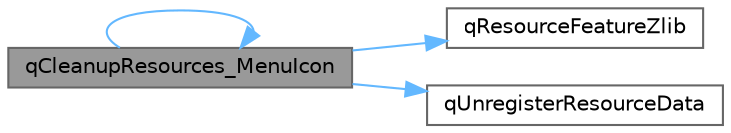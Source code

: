 digraph "qCleanupResources_MenuIcon"
{
 // LATEX_PDF_SIZE
  bgcolor="transparent";
  edge [fontname=Helvetica,fontsize=10,labelfontname=Helvetica,labelfontsize=10];
  node [fontname=Helvetica,fontsize=10,shape=box,height=0.2,width=0.4];
  rankdir="LR";
  Node1 [id="Node000001",label="qCleanupResources_MenuIcon",height=0.2,width=0.4,color="gray40", fillcolor="grey60", style="filled", fontcolor="black",tooltip=" "];
  Node1 -> Node1 [id="edge1_Node000001_Node000001",color="steelblue1",style="solid",tooltip=" "];
  Node1 -> Node2 [id="edge2_Node000001_Node000002",color="steelblue1",style="solid",tooltip=" "];
  Node2 [id="Node000002",label="qResourceFeatureZlib",height=0.2,width=0.4,color="grey40", fillcolor="white", style="filled",URL="$qrc___menu_icon_8cpp.html#a257a3ef0a2e75e3f0b4f308e92731828",tooltip=" "];
  Node1 -> Node3 [id="edge3_Node000001_Node000003",color="steelblue1",style="solid",tooltip=" "];
  Node3 [id="Node000003",label="qUnregisterResourceData",height=0.2,width=0.4,color="grey40", fillcolor="white", style="filled",URL="$qrc___block_cover_8cpp.html#a54b96c9f44d004fc0ea13bb581f97a71",tooltip=" "];
}
